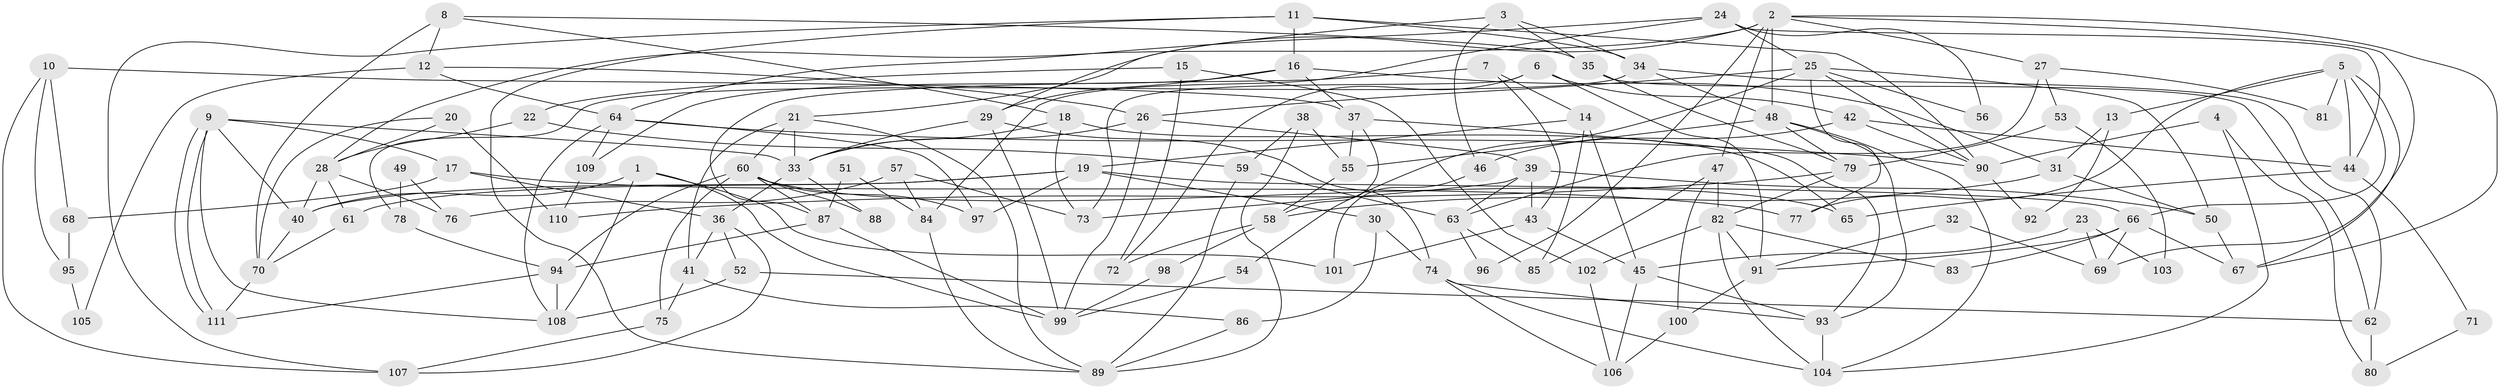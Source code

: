 // Generated by graph-tools (version 1.1) at 2025/50/03/09/25 03:50:12]
// undirected, 111 vertices, 222 edges
graph export_dot {
graph [start="1"]
  node [color=gray90,style=filled];
  1;
  2;
  3;
  4;
  5;
  6;
  7;
  8;
  9;
  10;
  11;
  12;
  13;
  14;
  15;
  16;
  17;
  18;
  19;
  20;
  21;
  22;
  23;
  24;
  25;
  26;
  27;
  28;
  29;
  30;
  31;
  32;
  33;
  34;
  35;
  36;
  37;
  38;
  39;
  40;
  41;
  42;
  43;
  44;
  45;
  46;
  47;
  48;
  49;
  50;
  51;
  52;
  53;
  54;
  55;
  56;
  57;
  58;
  59;
  60;
  61;
  62;
  63;
  64;
  65;
  66;
  67;
  68;
  69;
  70;
  71;
  72;
  73;
  74;
  75;
  76;
  77;
  78;
  79;
  80;
  81;
  82;
  83;
  84;
  85;
  86;
  87;
  88;
  89;
  90;
  91;
  92;
  93;
  94;
  95;
  96;
  97;
  98;
  99;
  100;
  101;
  102;
  103;
  104;
  105;
  106;
  107;
  108;
  109;
  110;
  111;
  1 -- 108;
  1 -- 40;
  1 -- 99;
  1 -- 101;
  2 -- 67;
  2 -- 21;
  2 -- 27;
  2 -- 28;
  2 -- 47;
  2 -- 48;
  2 -- 69;
  2 -- 96;
  3 -- 29;
  3 -- 35;
  3 -- 34;
  3 -- 46;
  4 -- 104;
  4 -- 90;
  4 -- 80;
  5 -- 77;
  5 -- 67;
  5 -- 13;
  5 -- 44;
  5 -- 66;
  5 -- 81;
  6 -- 91;
  6 -- 73;
  6 -- 42;
  6 -- 72;
  7 -- 43;
  7 -- 14;
  7 -- 87;
  8 -- 70;
  8 -- 12;
  8 -- 18;
  8 -- 35;
  9 -- 111;
  9 -- 111;
  9 -- 108;
  9 -- 17;
  9 -- 33;
  9 -- 40;
  10 -- 107;
  10 -- 37;
  10 -- 68;
  10 -- 95;
  11 -- 34;
  11 -- 16;
  11 -- 89;
  11 -- 90;
  11 -- 107;
  12 -- 64;
  12 -- 26;
  12 -- 105;
  13 -- 31;
  13 -- 92;
  14 -- 19;
  14 -- 85;
  14 -- 45;
  15 -- 72;
  15 -- 22;
  15 -- 102;
  16 -- 37;
  16 -- 29;
  16 -- 31;
  16 -- 109;
  17 -- 36;
  17 -- 68;
  17 -- 77;
  18 -- 33;
  18 -- 65;
  18 -- 73;
  19 -- 40;
  19 -- 30;
  19 -- 61;
  19 -- 66;
  19 -- 97;
  20 -- 28;
  20 -- 70;
  20 -- 110;
  21 -- 60;
  21 -- 33;
  21 -- 41;
  21 -- 89;
  22 -- 59;
  22 -- 28;
  23 -- 69;
  23 -- 45;
  23 -- 103;
  24 -- 64;
  24 -- 25;
  24 -- 44;
  24 -- 56;
  24 -- 84;
  25 -- 26;
  25 -- 90;
  25 -- 50;
  25 -- 54;
  25 -- 56;
  25 -- 77;
  26 -- 99;
  26 -- 33;
  26 -- 39;
  27 -- 63;
  27 -- 53;
  27 -- 81;
  28 -- 61;
  28 -- 40;
  28 -- 76;
  29 -- 33;
  29 -- 99;
  29 -- 74;
  30 -- 74;
  30 -- 86;
  31 -- 50;
  31 -- 58;
  32 -- 69;
  32 -- 91;
  33 -- 36;
  33 -- 88;
  34 -- 48;
  34 -- 62;
  34 -- 78;
  35 -- 79;
  35 -- 62;
  36 -- 52;
  36 -- 107;
  36 -- 41;
  37 -- 93;
  37 -- 55;
  37 -- 58;
  38 -- 89;
  38 -- 55;
  38 -- 59;
  39 -- 43;
  39 -- 50;
  39 -- 63;
  39 -- 73;
  40 -- 70;
  41 -- 75;
  41 -- 86;
  42 -- 44;
  42 -- 46;
  42 -- 90;
  43 -- 101;
  43 -- 45;
  44 -- 65;
  44 -- 71;
  45 -- 93;
  45 -- 106;
  46 -- 101;
  47 -- 100;
  47 -- 82;
  47 -- 85;
  48 -- 93;
  48 -- 55;
  48 -- 79;
  48 -- 104;
  49 -- 78;
  49 -- 76;
  50 -- 67;
  51 -- 87;
  51 -- 84;
  52 -- 62;
  52 -- 108;
  53 -- 79;
  53 -- 103;
  54 -- 99;
  55 -- 58;
  57 -- 84;
  57 -- 73;
  57 -- 76;
  58 -- 72;
  58 -- 98;
  59 -- 89;
  59 -- 63;
  60 -- 97;
  60 -- 65;
  60 -- 75;
  60 -- 87;
  60 -- 88;
  60 -- 94;
  61 -- 70;
  62 -- 80;
  63 -- 85;
  63 -- 96;
  64 -- 109;
  64 -- 90;
  64 -- 97;
  64 -- 108;
  66 -- 67;
  66 -- 69;
  66 -- 83;
  66 -- 91;
  68 -- 95;
  70 -- 111;
  71 -- 80;
  74 -- 104;
  74 -- 93;
  74 -- 106;
  75 -- 107;
  78 -- 94;
  79 -- 82;
  79 -- 110;
  82 -- 102;
  82 -- 83;
  82 -- 91;
  82 -- 104;
  84 -- 89;
  86 -- 89;
  87 -- 94;
  87 -- 99;
  90 -- 92;
  91 -- 100;
  93 -- 104;
  94 -- 108;
  94 -- 111;
  95 -- 105;
  98 -- 99;
  100 -- 106;
  102 -- 106;
  109 -- 110;
}
